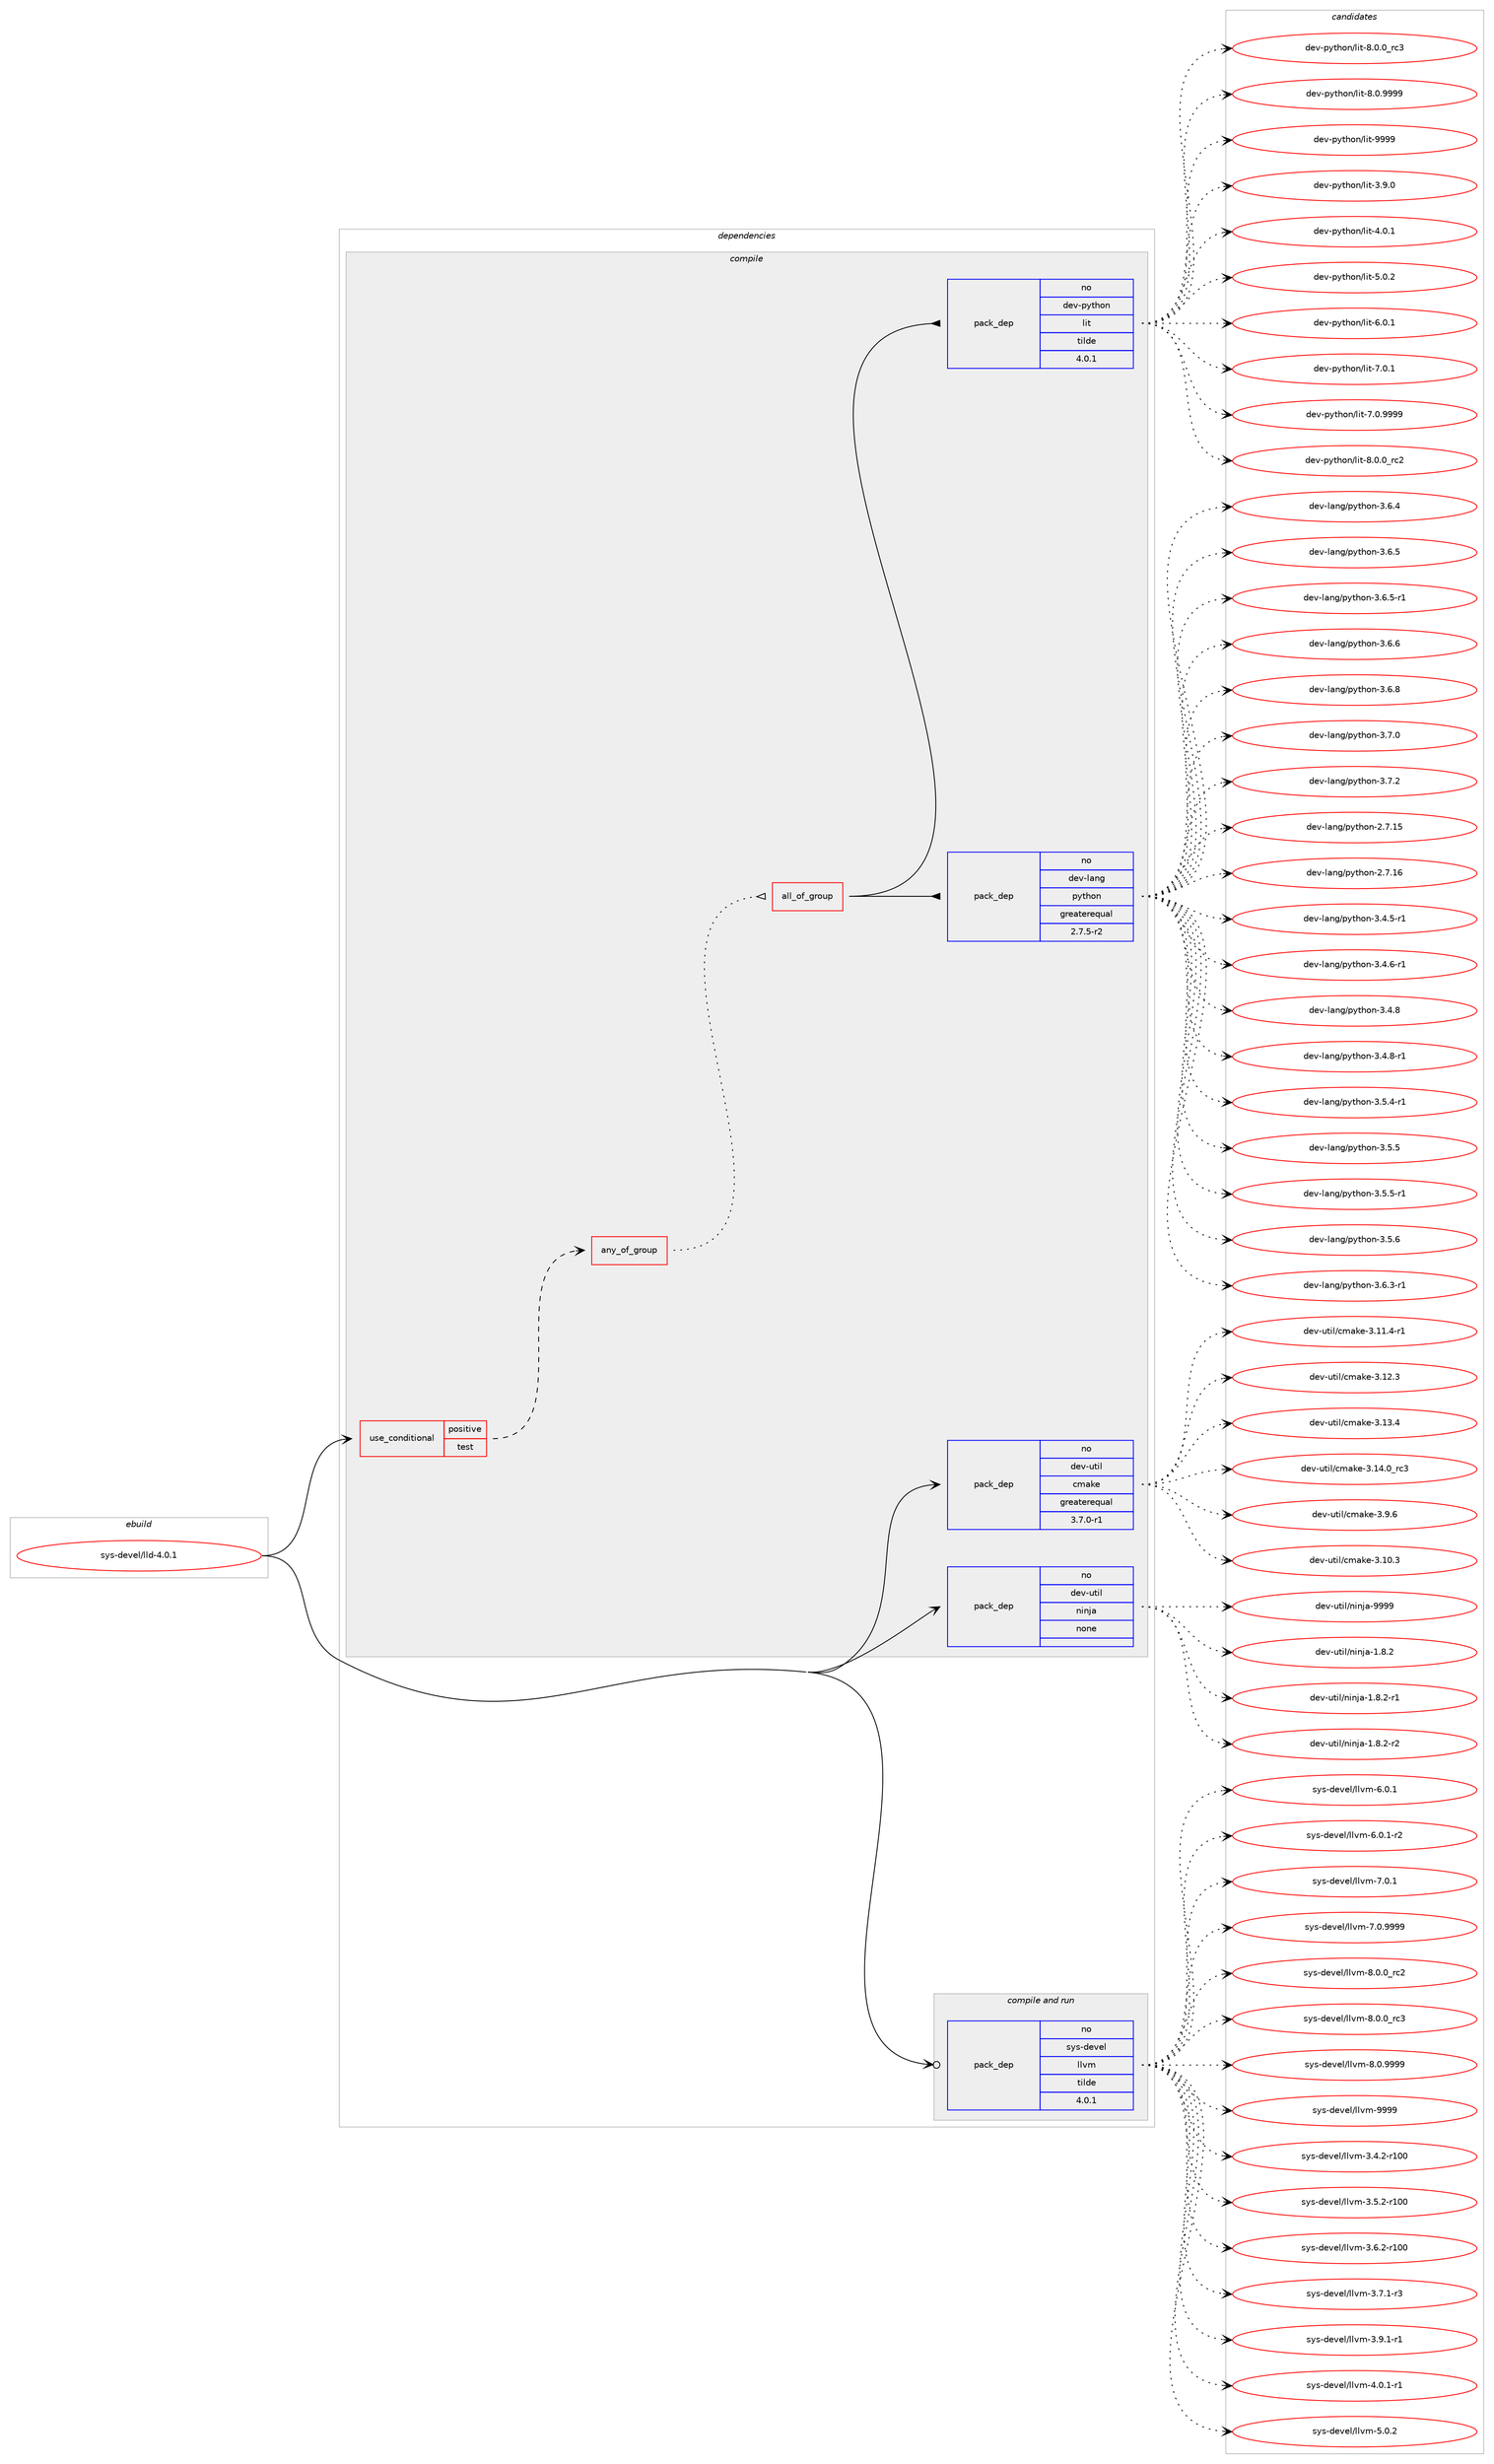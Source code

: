 digraph prolog {

# *************
# Graph options
# *************

newrank=true;
concentrate=true;
compound=true;
graph [rankdir=LR,fontname=Helvetica,fontsize=10,ranksep=1.5];#, ranksep=2.5, nodesep=0.2];
edge  [arrowhead=vee];
node  [fontname=Helvetica,fontsize=10];

# **********
# The ebuild
# **********

subgraph cluster_leftcol {
color=gray;
rank=same;
label=<<i>ebuild</i>>;
id [label="sys-devel/lld-4.0.1", color=red, width=4, href="../sys-devel/lld-4.0.1.svg"];
}

# ****************
# The dependencies
# ****************

subgraph cluster_midcol {
color=gray;
label=<<i>dependencies</i>>;
subgraph cluster_compile {
fillcolor="#eeeeee";
style=filled;
label=<<i>compile</i>>;
subgraph cond459981 {
dependency1729335 [label=<<TABLE BORDER="0" CELLBORDER="1" CELLSPACING="0" CELLPADDING="4"><TR><TD ROWSPAN="3" CELLPADDING="10">use_conditional</TD></TR><TR><TD>positive</TD></TR><TR><TD>test</TD></TR></TABLE>>, shape=none, color=red];
subgraph any27432 {
dependency1729336 [label=<<TABLE BORDER="0" CELLBORDER="1" CELLSPACING="0" CELLPADDING="4"><TR><TD CELLPADDING="10">any_of_group</TD></TR></TABLE>>, shape=none, color=red];subgraph all891 {
dependency1729337 [label=<<TABLE BORDER="0" CELLBORDER="1" CELLSPACING="0" CELLPADDING="4"><TR><TD CELLPADDING="10">all_of_group</TD></TR></TABLE>>, shape=none, color=red];subgraph pack1241034 {
dependency1729338 [label=<<TABLE BORDER="0" CELLBORDER="1" CELLSPACING="0" CELLPADDING="4" WIDTH="220"><TR><TD ROWSPAN="6" CELLPADDING="30">pack_dep</TD></TR><TR><TD WIDTH="110">no</TD></TR><TR><TD>dev-lang</TD></TR><TR><TD>python</TD></TR><TR><TD>greaterequal</TD></TR><TR><TD>2.7.5-r2</TD></TR></TABLE>>, shape=none, color=blue];
}
dependency1729337:e -> dependency1729338:w [weight=20,style="solid",arrowhead="inv"];
subgraph pack1241035 {
dependency1729339 [label=<<TABLE BORDER="0" CELLBORDER="1" CELLSPACING="0" CELLPADDING="4" WIDTH="220"><TR><TD ROWSPAN="6" CELLPADDING="30">pack_dep</TD></TR><TR><TD WIDTH="110">no</TD></TR><TR><TD>dev-python</TD></TR><TR><TD>lit</TD></TR><TR><TD>tilde</TD></TR><TR><TD>4.0.1</TD></TR></TABLE>>, shape=none, color=blue];
}
dependency1729337:e -> dependency1729339:w [weight=20,style="solid",arrowhead="inv"];
}
dependency1729336:e -> dependency1729337:w [weight=20,style="dotted",arrowhead="oinv"];
}
dependency1729335:e -> dependency1729336:w [weight=20,style="dashed",arrowhead="vee"];
}
id:e -> dependency1729335:w [weight=20,style="solid",arrowhead="vee"];
subgraph pack1241036 {
dependency1729340 [label=<<TABLE BORDER="0" CELLBORDER="1" CELLSPACING="0" CELLPADDING="4" WIDTH="220"><TR><TD ROWSPAN="6" CELLPADDING="30">pack_dep</TD></TR><TR><TD WIDTH="110">no</TD></TR><TR><TD>dev-util</TD></TR><TR><TD>cmake</TD></TR><TR><TD>greaterequal</TD></TR><TR><TD>3.7.0-r1</TD></TR></TABLE>>, shape=none, color=blue];
}
id:e -> dependency1729340:w [weight=20,style="solid",arrowhead="vee"];
subgraph pack1241037 {
dependency1729341 [label=<<TABLE BORDER="0" CELLBORDER="1" CELLSPACING="0" CELLPADDING="4" WIDTH="220"><TR><TD ROWSPAN="6" CELLPADDING="30">pack_dep</TD></TR><TR><TD WIDTH="110">no</TD></TR><TR><TD>dev-util</TD></TR><TR><TD>ninja</TD></TR><TR><TD>none</TD></TR><TR><TD></TD></TR></TABLE>>, shape=none, color=blue];
}
id:e -> dependency1729341:w [weight=20,style="solid",arrowhead="vee"];
}
subgraph cluster_compileandrun {
fillcolor="#eeeeee";
style=filled;
label=<<i>compile and run</i>>;
subgraph pack1241038 {
dependency1729342 [label=<<TABLE BORDER="0" CELLBORDER="1" CELLSPACING="0" CELLPADDING="4" WIDTH="220"><TR><TD ROWSPAN="6" CELLPADDING="30">pack_dep</TD></TR><TR><TD WIDTH="110">no</TD></TR><TR><TD>sys-devel</TD></TR><TR><TD>llvm</TD></TR><TR><TD>tilde</TD></TR><TR><TD>4.0.1</TD></TR></TABLE>>, shape=none, color=blue];
}
id:e -> dependency1729342:w [weight=20,style="solid",arrowhead="odotvee"];
}
subgraph cluster_run {
fillcolor="#eeeeee";
style=filled;
label=<<i>run</i>>;
}
}

# **************
# The candidates
# **************

subgraph cluster_choices {
rank=same;
color=gray;
label=<<i>candidates</i>>;

subgraph choice1241034 {
color=black;
nodesep=1;
choice10010111845108971101034711212111610411111045504655464953 [label="dev-lang/python-2.7.15", color=red, width=4,href="../dev-lang/python-2.7.15.svg"];
choice10010111845108971101034711212111610411111045504655464954 [label="dev-lang/python-2.7.16", color=red, width=4,href="../dev-lang/python-2.7.16.svg"];
choice1001011184510897110103471121211161041111104551465246534511449 [label="dev-lang/python-3.4.5-r1", color=red, width=4,href="../dev-lang/python-3.4.5-r1.svg"];
choice1001011184510897110103471121211161041111104551465246544511449 [label="dev-lang/python-3.4.6-r1", color=red, width=4,href="../dev-lang/python-3.4.6-r1.svg"];
choice100101118451089711010347112121116104111110455146524656 [label="dev-lang/python-3.4.8", color=red, width=4,href="../dev-lang/python-3.4.8.svg"];
choice1001011184510897110103471121211161041111104551465246564511449 [label="dev-lang/python-3.4.8-r1", color=red, width=4,href="../dev-lang/python-3.4.8-r1.svg"];
choice1001011184510897110103471121211161041111104551465346524511449 [label="dev-lang/python-3.5.4-r1", color=red, width=4,href="../dev-lang/python-3.5.4-r1.svg"];
choice100101118451089711010347112121116104111110455146534653 [label="dev-lang/python-3.5.5", color=red, width=4,href="../dev-lang/python-3.5.5.svg"];
choice1001011184510897110103471121211161041111104551465346534511449 [label="dev-lang/python-3.5.5-r1", color=red, width=4,href="../dev-lang/python-3.5.5-r1.svg"];
choice100101118451089711010347112121116104111110455146534654 [label="dev-lang/python-3.5.6", color=red, width=4,href="../dev-lang/python-3.5.6.svg"];
choice1001011184510897110103471121211161041111104551465446514511449 [label="dev-lang/python-3.6.3-r1", color=red, width=4,href="../dev-lang/python-3.6.3-r1.svg"];
choice100101118451089711010347112121116104111110455146544652 [label="dev-lang/python-3.6.4", color=red, width=4,href="../dev-lang/python-3.6.4.svg"];
choice100101118451089711010347112121116104111110455146544653 [label="dev-lang/python-3.6.5", color=red, width=4,href="../dev-lang/python-3.6.5.svg"];
choice1001011184510897110103471121211161041111104551465446534511449 [label="dev-lang/python-3.6.5-r1", color=red, width=4,href="../dev-lang/python-3.6.5-r1.svg"];
choice100101118451089711010347112121116104111110455146544654 [label="dev-lang/python-3.6.6", color=red, width=4,href="../dev-lang/python-3.6.6.svg"];
choice100101118451089711010347112121116104111110455146544656 [label="dev-lang/python-3.6.8", color=red, width=4,href="../dev-lang/python-3.6.8.svg"];
choice100101118451089711010347112121116104111110455146554648 [label="dev-lang/python-3.7.0", color=red, width=4,href="../dev-lang/python-3.7.0.svg"];
choice100101118451089711010347112121116104111110455146554650 [label="dev-lang/python-3.7.2", color=red, width=4,href="../dev-lang/python-3.7.2.svg"];
dependency1729338:e -> choice10010111845108971101034711212111610411111045504655464953:w [style=dotted,weight="100"];
dependency1729338:e -> choice10010111845108971101034711212111610411111045504655464954:w [style=dotted,weight="100"];
dependency1729338:e -> choice1001011184510897110103471121211161041111104551465246534511449:w [style=dotted,weight="100"];
dependency1729338:e -> choice1001011184510897110103471121211161041111104551465246544511449:w [style=dotted,weight="100"];
dependency1729338:e -> choice100101118451089711010347112121116104111110455146524656:w [style=dotted,weight="100"];
dependency1729338:e -> choice1001011184510897110103471121211161041111104551465246564511449:w [style=dotted,weight="100"];
dependency1729338:e -> choice1001011184510897110103471121211161041111104551465346524511449:w [style=dotted,weight="100"];
dependency1729338:e -> choice100101118451089711010347112121116104111110455146534653:w [style=dotted,weight="100"];
dependency1729338:e -> choice1001011184510897110103471121211161041111104551465346534511449:w [style=dotted,weight="100"];
dependency1729338:e -> choice100101118451089711010347112121116104111110455146534654:w [style=dotted,weight="100"];
dependency1729338:e -> choice1001011184510897110103471121211161041111104551465446514511449:w [style=dotted,weight="100"];
dependency1729338:e -> choice100101118451089711010347112121116104111110455146544652:w [style=dotted,weight="100"];
dependency1729338:e -> choice100101118451089711010347112121116104111110455146544653:w [style=dotted,weight="100"];
dependency1729338:e -> choice1001011184510897110103471121211161041111104551465446534511449:w [style=dotted,weight="100"];
dependency1729338:e -> choice100101118451089711010347112121116104111110455146544654:w [style=dotted,weight="100"];
dependency1729338:e -> choice100101118451089711010347112121116104111110455146544656:w [style=dotted,weight="100"];
dependency1729338:e -> choice100101118451089711010347112121116104111110455146554648:w [style=dotted,weight="100"];
dependency1729338:e -> choice100101118451089711010347112121116104111110455146554650:w [style=dotted,weight="100"];
}
subgraph choice1241035 {
color=black;
nodesep=1;
choice1001011184511212111610411111047108105116455146574648 [label="dev-python/lit-3.9.0", color=red, width=4,href="../dev-python/lit-3.9.0.svg"];
choice1001011184511212111610411111047108105116455246484649 [label="dev-python/lit-4.0.1", color=red, width=4,href="../dev-python/lit-4.0.1.svg"];
choice1001011184511212111610411111047108105116455346484650 [label="dev-python/lit-5.0.2", color=red, width=4,href="../dev-python/lit-5.0.2.svg"];
choice1001011184511212111610411111047108105116455446484649 [label="dev-python/lit-6.0.1", color=red, width=4,href="../dev-python/lit-6.0.1.svg"];
choice1001011184511212111610411111047108105116455546484649 [label="dev-python/lit-7.0.1", color=red, width=4,href="../dev-python/lit-7.0.1.svg"];
choice1001011184511212111610411111047108105116455546484657575757 [label="dev-python/lit-7.0.9999", color=red, width=4,href="../dev-python/lit-7.0.9999.svg"];
choice1001011184511212111610411111047108105116455646484648951149950 [label="dev-python/lit-8.0.0_rc2", color=red, width=4,href="../dev-python/lit-8.0.0_rc2.svg"];
choice1001011184511212111610411111047108105116455646484648951149951 [label="dev-python/lit-8.0.0_rc3", color=red, width=4,href="../dev-python/lit-8.0.0_rc3.svg"];
choice1001011184511212111610411111047108105116455646484657575757 [label="dev-python/lit-8.0.9999", color=red, width=4,href="../dev-python/lit-8.0.9999.svg"];
choice10010111845112121116104111110471081051164557575757 [label="dev-python/lit-9999", color=red, width=4,href="../dev-python/lit-9999.svg"];
dependency1729339:e -> choice1001011184511212111610411111047108105116455146574648:w [style=dotted,weight="100"];
dependency1729339:e -> choice1001011184511212111610411111047108105116455246484649:w [style=dotted,weight="100"];
dependency1729339:e -> choice1001011184511212111610411111047108105116455346484650:w [style=dotted,weight="100"];
dependency1729339:e -> choice1001011184511212111610411111047108105116455446484649:w [style=dotted,weight="100"];
dependency1729339:e -> choice1001011184511212111610411111047108105116455546484649:w [style=dotted,weight="100"];
dependency1729339:e -> choice1001011184511212111610411111047108105116455546484657575757:w [style=dotted,weight="100"];
dependency1729339:e -> choice1001011184511212111610411111047108105116455646484648951149950:w [style=dotted,weight="100"];
dependency1729339:e -> choice1001011184511212111610411111047108105116455646484648951149951:w [style=dotted,weight="100"];
dependency1729339:e -> choice1001011184511212111610411111047108105116455646484657575757:w [style=dotted,weight="100"];
dependency1729339:e -> choice10010111845112121116104111110471081051164557575757:w [style=dotted,weight="100"];
}
subgraph choice1241036 {
color=black;
nodesep=1;
choice1001011184511711610510847991099710710145514649484651 [label="dev-util/cmake-3.10.3", color=red, width=4,href="../dev-util/cmake-3.10.3.svg"];
choice10010111845117116105108479910997107101455146494946524511449 [label="dev-util/cmake-3.11.4-r1", color=red, width=4,href="../dev-util/cmake-3.11.4-r1.svg"];
choice1001011184511711610510847991099710710145514649504651 [label="dev-util/cmake-3.12.3", color=red, width=4,href="../dev-util/cmake-3.12.3.svg"];
choice1001011184511711610510847991099710710145514649514652 [label="dev-util/cmake-3.13.4", color=red, width=4,href="../dev-util/cmake-3.13.4.svg"];
choice1001011184511711610510847991099710710145514649524648951149951 [label="dev-util/cmake-3.14.0_rc3", color=red, width=4,href="../dev-util/cmake-3.14.0_rc3.svg"];
choice10010111845117116105108479910997107101455146574654 [label="dev-util/cmake-3.9.6", color=red, width=4,href="../dev-util/cmake-3.9.6.svg"];
dependency1729340:e -> choice1001011184511711610510847991099710710145514649484651:w [style=dotted,weight="100"];
dependency1729340:e -> choice10010111845117116105108479910997107101455146494946524511449:w [style=dotted,weight="100"];
dependency1729340:e -> choice1001011184511711610510847991099710710145514649504651:w [style=dotted,weight="100"];
dependency1729340:e -> choice1001011184511711610510847991099710710145514649514652:w [style=dotted,weight="100"];
dependency1729340:e -> choice1001011184511711610510847991099710710145514649524648951149951:w [style=dotted,weight="100"];
dependency1729340:e -> choice10010111845117116105108479910997107101455146574654:w [style=dotted,weight="100"];
}
subgraph choice1241037 {
color=black;
nodesep=1;
choice100101118451171161051084711010511010697454946564650 [label="dev-util/ninja-1.8.2", color=red, width=4,href="../dev-util/ninja-1.8.2.svg"];
choice1001011184511711610510847110105110106974549465646504511449 [label="dev-util/ninja-1.8.2-r1", color=red, width=4,href="../dev-util/ninja-1.8.2-r1.svg"];
choice1001011184511711610510847110105110106974549465646504511450 [label="dev-util/ninja-1.8.2-r2", color=red, width=4,href="../dev-util/ninja-1.8.2-r2.svg"];
choice1001011184511711610510847110105110106974557575757 [label="dev-util/ninja-9999", color=red, width=4,href="../dev-util/ninja-9999.svg"];
dependency1729341:e -> choice100101118451171161051084711010511010697454946564650:w [style=dotted,weight="100"];
dependency1729341:e -> choice1001011184511711610510847110105110106974549465646504511449:w [style=dotted,weight="100"];
dependency1729341:e -> choice1001011184511711610510847110105110106974549465646504511450:w [style=dotted,weight="100"];
dependency1729341:e -> choice1001011184511711610510847110105110106974557575757:w [style=dotted,weight="100"];
}
subgraph choice1241038 {
color=black;
nodesep=1;
choice115121115451001011181011084710810811810945514652465045114494848 [label="sys-devel/llvm-3.4.2-r100", color=red, width=4,href="../sys-devel/llvm-3.4.2-r100.svg"];
choice115121115451001011181011084710810811810945514653465045114494848 [label="sys-devel/llvm-3.5.2-r100", color=red, width=4,href="../sys-devel/llvm-3.5.2-r100.svg"];
choice115121115451001011181011084710810811810945514654465045114494848 [label="sys-devel/llvm-3.6.2-r100", color=red, width=4,href="../sys-devel/llvm-3.6.2-r100.svg"];
choice11512111545100101118101108471081081181094551465546494511451 [label="sys-devel/llvm-3.7.1-r3", color=red, width=4,href="../sys-devel/llvm-3.7.1-r3.svg"];
choice11512111545100101118101108471081081181094551465746494511449 [label="sys-devel/llvm-3.9.1-r1", color=red, width=4,href="../sys-devel/llvm-3.9.1-r1.svg"];
choice11512111545100101118101108471081081181094552464846494511449 [label="sys-devel/llvm-4.0.1-r1", color=red, width=4,href="../sys-devel/llvm-4.0.1-r1.svg"];
choice1151211154510010111810110847108108118109455346484650 [label="sys-devel/llvm-5.0.2", color=red, width=4,href="../sys-devel/llvm-5.0.2.svg"];
choice1151211154510010111810110847108108118109455446484649 [label="sys-devel/llvm-6.0.1", color=red, width=4,href="../sys-devel/llvm-6.0.1.svg"];
choice11512111545100101118101108471081081181094554464846494511450 [label="sys-devel/llvm-6.0.1-r2", color=red, width=4,href="../sys-devel/llvm-6.0.1-r2.svg"];
choice1151211154510010111810110847108108118109455546484649 [label="sys-devel/llvm-7.0.1", color=red, width=4,href="../sys-devel/llvm-7.0.1.svg"];
choice1151211154510010111810110847108108118109455546484657575757 [label="sys-devel/llvm-7.0.9999", color=red, width=4,href="../sys-devel/llvm-7.0.9999.svg"];
choice1151211154510010111810110847108108118109455646484648951149950 [label="sys-devel/llvm-8.0.0_rc2", color=red, width=4,href="../sys-devel/llvm-8.0.0_rc2.svg"];
choice1151211154510010111810110847108108118109455646484648951149951 [label="sys-devel/llvm-8.0.0_rc3", color=red, width=4,href="../sys-devel/llvm-8.0.0_rc3.svg"];
choice1151211154510010111810110847108108118109455646484657575757 [label="sys-devel/llvm-8.0.9999", color=red, width=4,href="../sys-devel/llvm-8.0.9999.svg"];
choice11512111545100101118101108471081081181094557575757 [label="sys-devel/llvm-9999", color=red, width=4,href="../sys-devel/llvm-9999.svg"];
dependency1729342:e -> choice115121115451001011181011084710810811810945514652465045114494848:w [style=dotted,weight="100"];
dependency1729342:e -> choice115121115451001011181011084710810811810945514653465045114494848:w [style=dotted,weight="100"];
dependency1729342:e -> choice115121115451001011181011084710810811810945514654465045114494848:w [style=dotted,weight="100"];
dependency1729342:e -> choice11512111545100101118101108471081081181094551465546494511451:w [style=dotted,weight="100"];
dependency1729342:e -> choice11512111545100101118101108471081081181094551465746494511449:w [style=dotted,weight="100"];
dependency1729342:e -> choice11512111545100101118101108471081081181094552464846494511449:w [style=dotted,weight="100"];
dependency1729342:e -> choice1151211154510010111810110847108108118109455346484650:w [style=dotted,weight="100"];
dependency1729342:e -> choice1151211154510010111810110847108108118109455446484649:w [style=dotted,weight="100"];
dependency1729342:e -> choice11512111545100101118101108471081081181094554464846494511450:w [style=dotted,weight="100"];
dependency1729342:e -> choice1151211154510010111810110847108108118109455546484649:w [style=dotted,weight="100"];
dependency1729342:e -> choice1151211154510010111810110847108108118109455546484657575757:w [style=dotted,weight="100"];
dependency1729342:e -> choice1151211154510010111810110847108108118109455646484648951149950:w [style=dotted,weight="100"];
dependency1729342:e -> choice1151211154510010111810110847108108118109455646484648951149951:w [style=dotted,weight="100"];
dependency1729342:e -> choice1151211154510010111810110847108108118109455646484657575757:w [style=dotted,weight="100"];
dependency1729342:e -> choice11512111545100101118101108471081081181094557575757:w [style=dotted,weight="100"];
}
}

}
